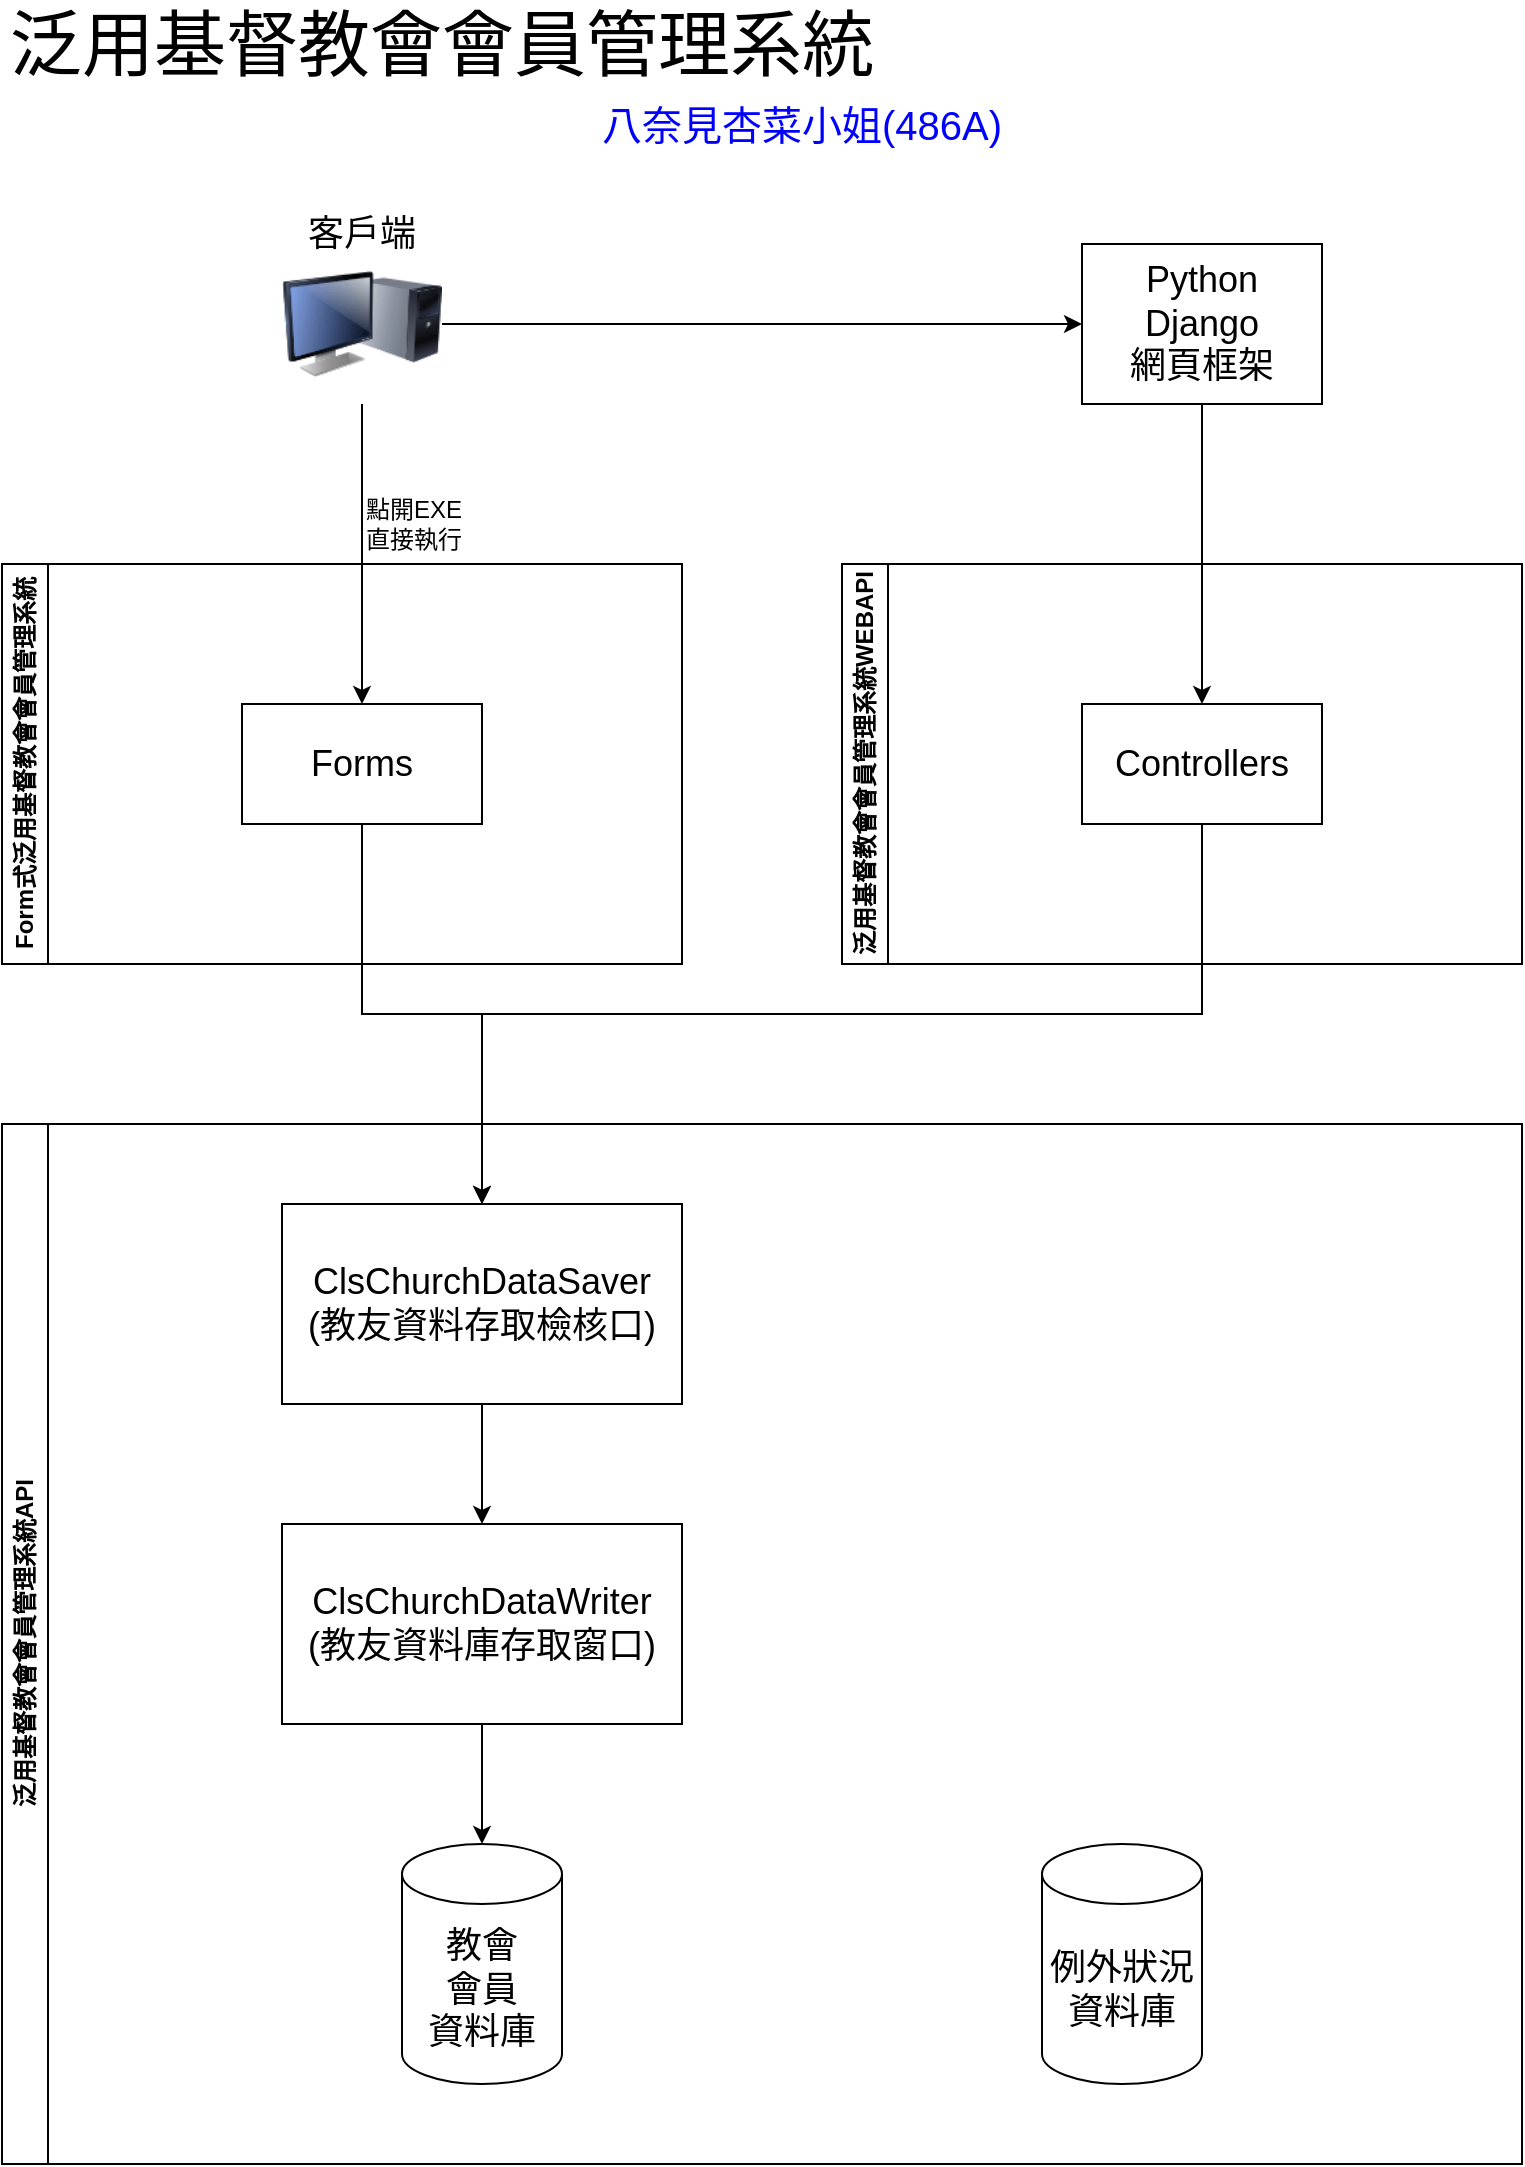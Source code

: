<mxfile version="27.0.9">
  <diagram name="第1頁" id="xwCW6TP5Jn_L3Ke1LY7x">
    <mxGraphModel dx="1042" dy="634" grid="1" gridSize="10" guides="1" tooltips="1" connect="1" arrows="1" fold="1" page="1" pageScale="1" pageWidth="827" pageHeight="1169" math="0" shadow="0">
      <root>
        <mxCell id="0" />
        <mxCell id="1" parent="0" />
        <mxCell id="5KIfBzAkbotJBmWXOVmB-1" value="泛用基督教會會員管理系統API" style="swimlane;horizontal=0;whiteSpace=wrap;html=1;" parent="1" vertex="1">
          <mxGeometry x="40" y="600" width="760" height="520" as="geometry" />
        </mxCell>
        <mxCell id="5KIfBzAkbotJBmWXOVmB-3" value="例外狀況&lt;div&gt;資料庫&lt;/div&gt;" style="shape=cylinder3;whiteSpace=wrap;html=1;boundedLbl=1;backgroundOutline=1;size=15;fontSize=18;" parent="5KIfBzAkbotJBmWXOVmB-1" vertex="1">
          <mxGeometry x="520" y="360" width="80" height="120" as="geometry" />
        </mxCell>
        <mxCell id="5KIfBzAkbotJBmWXOVmB-2" value="教會&lt;div&gt;會員&lt;/div&gt;&lt;div&gt;資料庫&lt;/div&gt;" style="shape=cylinder3;whiteSpace=wrap;html=1;boundedLbl=1;backgroundOutline=1;size=15;fontSize=18;" parent="5KIfBzAkbotJBmWXOVmB-1" vertex="1">
          <mxGeometry x="200" y="360" width="80" height="120" as="geometry" />
        </mxCell>
        <mxCell id="5KIfBzAkbotJBmWXOVmB-6" value="ClsChurchDataSaver&lt;div&gt;(教友資料存取檢核口)&lt;/div&gt;" style="rounded=0;whiteSpace=wrap;html=1;fontSize=18;" parent="5KIfBzAkbotJBmWXOVmB-1" vertex="1">
          <mxGeometry x="140" y="40" width="200" height="100" as="geometry" />
        </mxCell>
        <mxCell id="5KIfBzAkbotJBmWXOVmB-5" value="ClsChurchDataWriter&lt;div&gt;(教友資料庫存取窗口)&lt;/div&gt;" style="rounded=0;whiteSpace=wrap;html=1;fontSize=18;" parent="1" vertex="1">
          <mxGeometry x="180" y="800" width="200" height="100" as="geometry" />
        </mxCell>
        <mxCell id="5KIfBzAkbotJBmWXOVmB-7" style="edgeStyle=orthogonalEdgeStyle;rounded=0;orthogonalLoop=1;jettySize=auto;html=1;exitX=0.5;exitY=1;exitDx=0;exitDy=0;entryX=0.5;entryY=0;entryDx=0;entryDy=0;entryPerimeter=0;" parent="1" source="5KIfBzAkbotJBmWXOVmB-5" target="5KIfBzAkbotJBmWXOVmB-2" edge="1">
          <mxGeometry relative="1" as="geometry" />
        </mxCell>
        <mxCell id="5KIfBzAkbotJBmWXOVmB-8" style="edgeStyle=orthogonalEdgeStyle;rounded=0;orthogonalLoop=1;jettySize=auto;html=1;exitX=0.5;exitY=1;exitDx=0;exitDy=0;entryX=0.5;entryY=0;entryDx=0;entryDy=0;" parent="1" source="5KIfBzAkbotJBmWXOVmB-6" target="5KIfBzAkbotJBmWXOVmB-5" edge="1">
          <mxGeometry relative="1" as="geometry" />
        </mxCell>
        <mxCell id="5KIfBzAkbotJBmWXOVmB-9" value="泛用基督教會會員管理系統" style="text;html=1;align=center;verticalAlign=middle;whiteSpace=wrap;rounded=0;fontSize=36;" parent="1" vertex="1">
          <mxGeometry x="40" y="40" width="440" height="40" as="geometry" />
        </mxCell>
        <mxCell id="5KIfBzAkbotJBmWXOVmB-10" value="八奈見杏菜小姐(486A)" style="text;html=1;align=center;verticalAlign=middle;whiteSpace=wrap;rounded=0;fontSize=20;fontColor=light-dark(#0000ff, #ededed);" parent="1" vertex="1">
          <mxGeometry x="320" y="80" width="240" height="40" as="geometry" />
        </mxCell>
        <mxCell id="ge3Be-ipYlhMk1bbulAG-1" value="Form式泛用基督教會會員管理系統" style="swimlane;horizontal=0;whiteSpace=wrap;html=1;" parent="1" vertex="1">
          <mxGeometry x="40" y="320" width="340" height="200" as="geometry" />
        </mxCell>
        <mxCell id="ge3Be-ipYlhMk1bbulAG-2" value="Forms" style="rounded=0;whiteSpace=wrap;html=1;fontSize=18;" parent="ge3Be-ipYlhMk1bbulAG-1" vertex="1">
          <mxGeometry x="120" y="70" width="120" height="60" as="geometry" />
        </mxCell>
        <mxCell id="ge3Be-ipYlhMk1bbulAG-3" style="edgeStyle=orthogonalEdgeStyle;rounded=0;orthogonalLoop=1;jettySize=auto;html=1;exitX=0.5;exitY=1;exitDx=0;exitDy=0;entryX=0.5;entryY=0;entryDx=0;entryDy=0;" parent="1" source="ge3Be-ipYlhMk1bbulAG-2" target="5KIfBzAkbotJBmWXOVmB-6" edge="1">
          <mxGeometry relative="1" as="geometry" />
        </mxCell>
        <mxCell id="EX9aQ7l5HNsD-9HK9vaM-1" value="泛用基督教會會員管理系統WEBAPI" style="swimlane;horizontal=0;whiteSpace=wrap;html=1;" parent="1" vertex="1">
          <mxGeometry x="460" y="320" width="340" height="200" as="geometry" />
        </mxCell>
        <mxCell id="EX9aQ7l5HNsD-9HK9vaM-2" value="Controllers" style="rounded=0;whiteSpace=wrap;html=1;fontSize=18;" parent="EX9aQ7l5HNsD-9HK9vaM-1" vertex="1">
          <mxGeometry x="120" y="70" width="120" height="60" as="geometry" />
        </mxCell>
        <mxCell id="EX9aQ7l5HNsD-9HK9vaM-5" style="edgeStyle=orthogonalEdgeStyle;rounded=0;orthogonalLoop=1;jettySize=auto;html=1;exitX=0.5;exitY=1;exitDx=0;exitDy=0;entryX=0.5;entryY=0;entryDx=0;entryDy=0;" parent="1" source="EX9aQ7l5HNsD-9HK9vaM-2" target="5KIfBzAkbotJBmWXOVmB-6" edge="1">
          <mxGeometry relative="1" as="geometry" />
        </mxCell>
        <mxCell id="EX9aQ7l5HNsD-9HK9vaM-8" style="edgeStyle=orthogonalEdgeStyle;rounded=0;orthogonalLoop=1;jettySize=auto;html=1;exitX=0.5;exitY=1;exitDx=0;exitDy=0;entryX=0.5;entryY=0;entryDx=0;entryDy=0;" parent="1" source="EX9aQ7l5HNsD-9HK9vaM-6" target="ge3Be-ipYlhMk1bbulAG-2" edge="1">
          <mxGeometry relative="1" as="geometry" />
        </mxCell>
        <mxCell id="gfRFNn2UuVsKuWbnjXOn-2" style="edgeStyle=orthogonalEdgeStyle;rounded=0;orthogonalLoop=1;jettySize=auto;html=1;exitX=1;exitY=0.5;exitDx=0;exitDy=0;entryX=0;entryY=0.5;entryDx=0;entryDy=0;" edge="1" parent="1" source="EX9aQ7l5HNsD-9HK9vaM-6" target="gfRFNn2UuVsKuWbnjXOn-1">
          <mxGeometry relative="1" as="geometry" />
        </mxCell>
        <mxCell id="EX9aQ7l5HNsD-9HK9vaM-6" value="" style="image;html=1;image=img/lib/clip_art/computers/Monitor_Tower_128x128.png" parent="1" vertex="1">
          <mxGeometry x="180" y="160" width="80" height="80" as="geometry" />
        </mxCell>
        <mxCell id="EX9aQ7l5HNsD-9HK9vaM-7" value="客戶端" style="text;html=1;align=center;verticalAlign=middle;whiteSpace=wrap;rounded=0;fontSize=18;" parent="1" vertex="1">
          <mxGeometry x="180" y="140" width="80" height="30" as="geometry" />
        </mxCell>
        <mxCell id="EX9aQ7l5HNsD-9HK9vaM-9" value="點開EXE&lt;div&gt;直接執行&lt;/div&gt;" style="text;html=1;align=left;verticalAlign=middle;whiteSpace=wrap;rounded=0;" parent="1" vertex="1">
          <mxGeometry x="220" y="280" width="80" height="40" as="geometry" />
        </mxCell>
        <mxCell id="gfRFNn2UuVsKuWbnjXOn-3" style="edgeStyle=orthogonalEdgeStyle;rounded=0;orthogonalLoop=1;jettySize=auto;html=1;exitX=0.5;exitY=1;exitDx=0;exitDy=0;entryX=0.5;entryY=0;entryDx=0;entryDy=0;" edge="1" parent="1" source="gfRFNn2UuVsKuWbnjXOn-1" target="EX9aQ7l5HNsD-9HK9vaM-2">
          <mxGeometry relative="1" as="geometry" />
        </mxCell>
        <mxCell id="gfRFNn2UuVsKuWbnjXOn-1" value="Python&lt;div&gt;Django&lt;/div&gt;&lt;div&gt;網頁框架&lt;/div&gt;" style="rounded=0;whiteSpace=wrap;html=1;fontSize=18;" vertex="1" parent="1">
          <mxGeometry x="580" y="160" width="120" height="80" as="geometry" />
        </mxCell>
      </root>
    </mxGraphModel>
  </diagram>
</mxfile>
